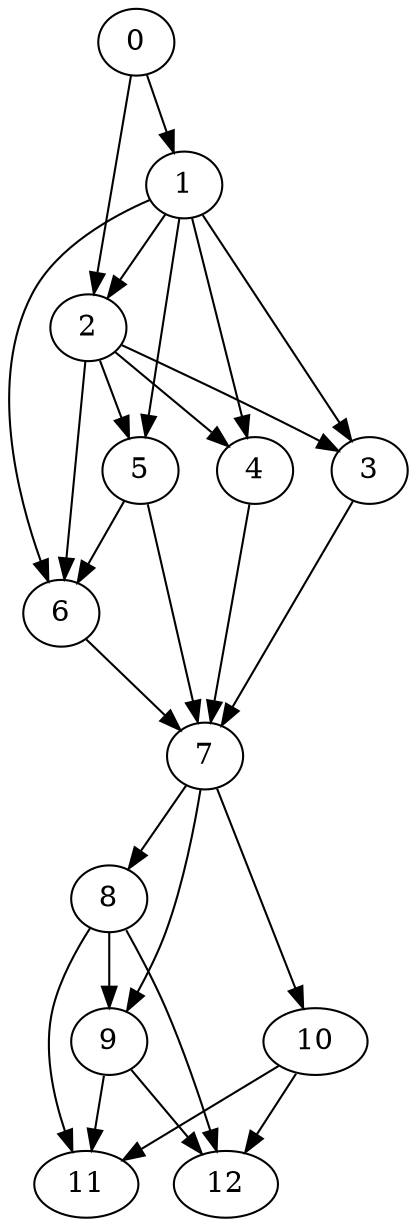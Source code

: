 digraph G {
  graph [splines=true overlap=false]
  node  [shape=ellipse, width=0.3, height=0.3]
  0 [label="0"];
  1 [label="1"];
  2 [label="2"];
  3 [label="3"];
  4 [label="4"];
  5 [label="5"];
  6 [label="6"];
  7 [label="7"];
  8 [label="8"];
  9 [label="9"];
  10 [label="10"];
  11 [label="11"];
  12 [label="12"];
  0 -> 1;
  0 -> 2;
  1 -> 2;
  1 -> 3;
  1 -> 4;
  1 -> 5;
  1 -> 6;
  2 -> 3;
  2 -> 4;
  2 -> 5;
  2 -> 6;
  3 -> 7;
  4 -> 7;
  5 -> 6;
  5 -> 7;
  6 -> 7;
  7 -> 8;
  7 -> 9;
  7 -> 10;
  8 -> 9;
  8 -> 11;
  8 -> 12;
  9 -> 11;
  9 -> 12;
  10 -> 11;
  10 -> 12;
}
